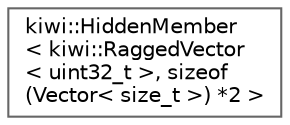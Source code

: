 digraph "Graphical Class Hierarchy"
{
 // LATEX_PDF_SIZE
  bgcolor="transparent";
  edge [fontname=Helvetica,fontsize=10,labelfontname=Helvetica,labelfontsize=10];
  node [fontname=Helvetica,fontsize=10,shape=box,height=0.2,width=0.4];
  rankdir="LR";
  Node0 [id="Node000000",label="kiwi::HiddenMember\l\< kiwi::RaggedVector\l\< uint32_t \>, sizeof\l(Vector\< size_t \>) *2 \>",height=0.2,width=0.4,color="grey40", fillcolor="white", style="filled",URL="$classkiwi_1_1HiddenMember.html",tooltip=" "];
}

